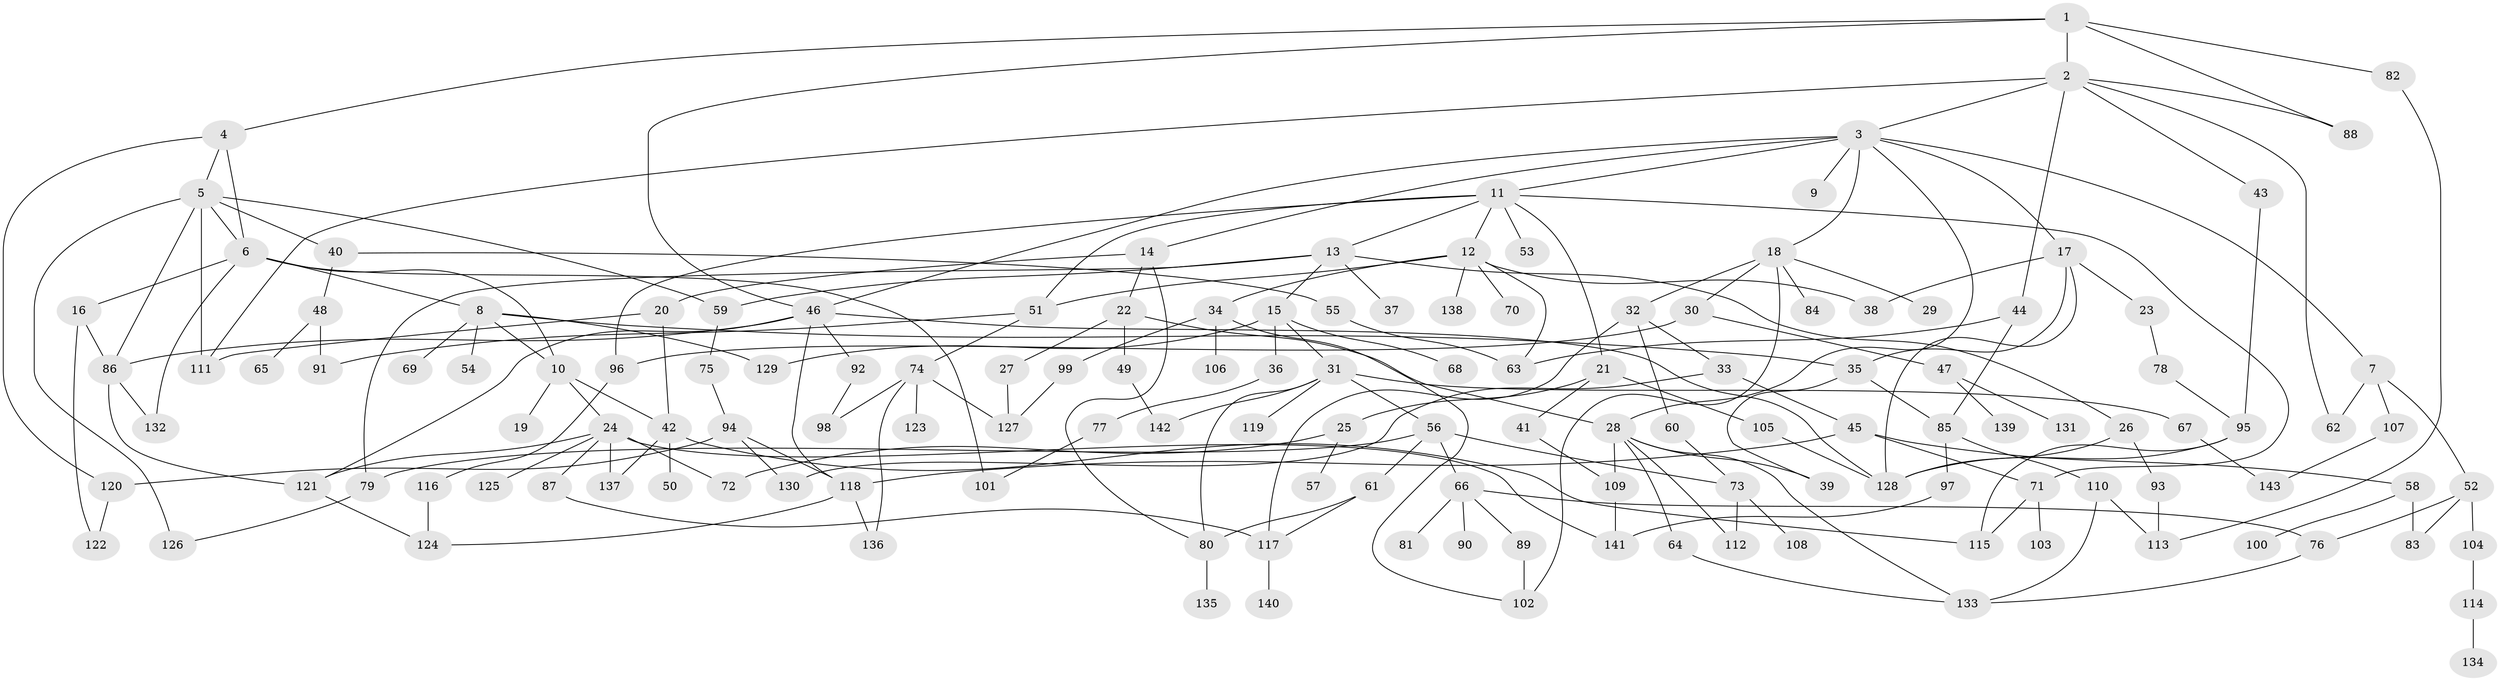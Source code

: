 // Generated by graph-tools (version 1.1) at 2025/34/03/09/25 02:34:01]
// undirected, 143 vertices, 211 edges
graph export_dot {
graph [start="1"]
  node [color=gray90,style=filled];
  1;
  2;
  3;
  4;
  5;
  6;
  7;
  8;
  9;
  10;
  11;
  12;
  13;
  14;
  15;
  16;
  17;
  18;
  19;
  20;
  21;
  22;
  23;
  24;
  25;
  26;
  27;
  28;
  29;
  30;
  31;
  32;
  33;
  34;
  35;
  36;
  37;
  38;
  39;
  40;
  41;
  42;
  43;
  44;
  45;
  46;
  47;
  48;
  49;
  50;
  51;
  52;
  53;
  54;
  55;
  56;
  57;
  58;
  59;
  60;
  61;
  62;
  63;
  64;
  65;
  66;
  67;
  68;
  69;
  70;
  71;
  72;
  73;
  74;
  75;
  76;
  77;
  78;
  79;
  80;
  81;
  82;
  83;
  84;
  85;
  86;
  87;
  88;
  89;
  90;
  91;
  92;
  93;
  94;
  95;
  96;
  97;
  98;
  99;
  100;
  101;
  102;
  103;
  104;
  105;
  106;
  107;
  108;
  109;
  110;
  111;
  112;
  113;
  114;
  115;
  116;
  117;
  118;
  119;
  120;
  121;
  122;
  123;
  124;
  125;
  126;
  127;
  128;
  129;
  130;
  131;
  132;
  133;
  134;
  135;
  136;
  137;
  138;
  139;
  140;
  141;
  142;
  143;
  1 -- 2;
  1 -- 4;
  1 -- 46;
  1 -- 82;
  1 -- 88;
  2 -- 3;
  2 -- 43;
  2 -- 44;
  2 -- 62;
  2 -- 111;
  2 -- 88;
  3 -- 7;
  3 -- 9;
  3 -- 11;
  3 -- 14;
  3 -- 17;
  3 -- 18;
  3 -- 28;
  3 -- 46;
  4 -- 5;
  4 -- 6;
  4 -- 120;
  5 -- 40;
  5 -- 59;
  5 -- 111;
  5 -- 126;
  5 -- 6;
  5 -- 86;
  6 -- 8;
  6 -- 10;
  6 -- 16;
  6 -- 101;
  6 -- 132;
  7 -- 52;
  7 -- 107;
  7 -- 62;
  8 -- 54;
  8 -- 69;
  8 -- 35;
  8 -- 10;
  8 -- 129;
  10 -- 19;
  10 -- 24;
  10 -- 42;
  11 -- 12;
  11 -- 13;
  11 -- 21;
  11 -- 53;
  11 -- 71;
  11 -- 51;
  11 -- 96;
  12 -- 34;
  12 -- 38;
  12 -- 51;
  12 -- 63;
  12 -- 70;
  12 -- 138;
  13 -- 15;
  13 -- 26;
  13 -- 37;
  13 -- 59;
  13 -- 79;
  14 -- 20;
  14 -- 22;
  14 -- 80;
  15 -- 31;
  15 -- 36;
  15 -- 68;
  15 -- 129;
  16 -- 86;
  16 -- 122;
  17 -- 23;
  17 -- 35;
  17 -- 128;
  17 -- 38;
  18 -- 29;
  18 -- 30;
  18 -- 32;
  18 -- 84;
  18 -- 102;
  20 -- 42;
  20 -- 111;
  21 -- 25;
  21 -- 41;
  21 -- 105;
  22 -- 27;
  22 -- 49;
  22 -- 28;
  23 -- 78;
  24 -- 72;
  24 -- 87;
  24 -- 125;
  24 -- 137;
  24 -- 121;
  24 -- 141;
  25 -- 57;
  25 -- 72;
  26 -- 93;
  26 -- 128;
  27 -- 127;
  28 -- 39;
  28 -- 64;
  28 -- 112;
  28 -- 109;
  28 -- 133;
  30 -- 47;
  30 -- 96;
  31 -- 56;
  31 -- 67;
  31 -- 119;
  31 -- 80;
  31 -- 142;
  32 -- 33;
  32 -- 60;
  32 -- 117;
  33 -- 45;
  33 -- 130;
  34 -- 99;
  34 -- 106;
  34 -- 102;
  35 -- 85;
  35 -- 39;
  36 -- 77;
  40 -- 48;
  40 -- 55;
  41 -- 109;
  42 -- 50;
  42 -- 115;
  42 -- 137;
  43 -- 95;
  44 -- 85;
  44 -- 63;
  45 -- 58;
  45 -- 118;
  45 -- 71;
  46 -- 92;
  46 -- 121;
  46 -- 128;
  46 -- 86;
  46 -- 118;
  47 -- 131;
  47 -- 139;
  48 -- 65;
  48 -- 91;
  49 -- 142;
  51 -- 74;
  51 -- 91;
  52 -- 83;
  52 -- 104;
  52 -- 76;
  55 -- 63;
  56 -- 61;
  56 -- 66;
  56 -- 79;
  56 -- 73;
  58 -- 100;
  58 -- 83;
  59 -- 75;
  60 -- 73;
  61 -- 80;
  61 -- 117;
  64 -- 133;
  66 -- 76;
  66 -- 81;
  66 -- 89;
  66 -- 90;
  67 -- 143;
  71 -- 103;
  71 -- 115;
  73 -- 108;
  73 -- 112;
  74 -- 123;
  74 -- 136;
  74 -- 127;
  74 -- 98;
  75 -- 94;
  76 -- 133;
  77 -- 101;
  78 -- 95;
  79 -- 126;
  80 -- 135;
  82 -- 113;
  85 -- 97;
  85 -- 110;
  86 -- 132;
  86 -- 121;
  87 -- 117;
  89 -- 102;
  92 -- 98;
  93 -- 113;
  94 -- 118;
  94 -- 120;
  94 -- 130;
  95 -- 115;
  95 -- 128;
  96 -- 116;
  97 -- 141;
  99 -- 127;
  104 -- 114;
  105 -- 128;
  107 -- 143;
  109 -- 141;
  110 -- 133;
  110 -- 113;
  114 -- 134;
  116 -- 124;
  117 -- 140;
  118 -- 124;
  118 -- 136;
  120 -- 122;
  121 -- 124;
}
